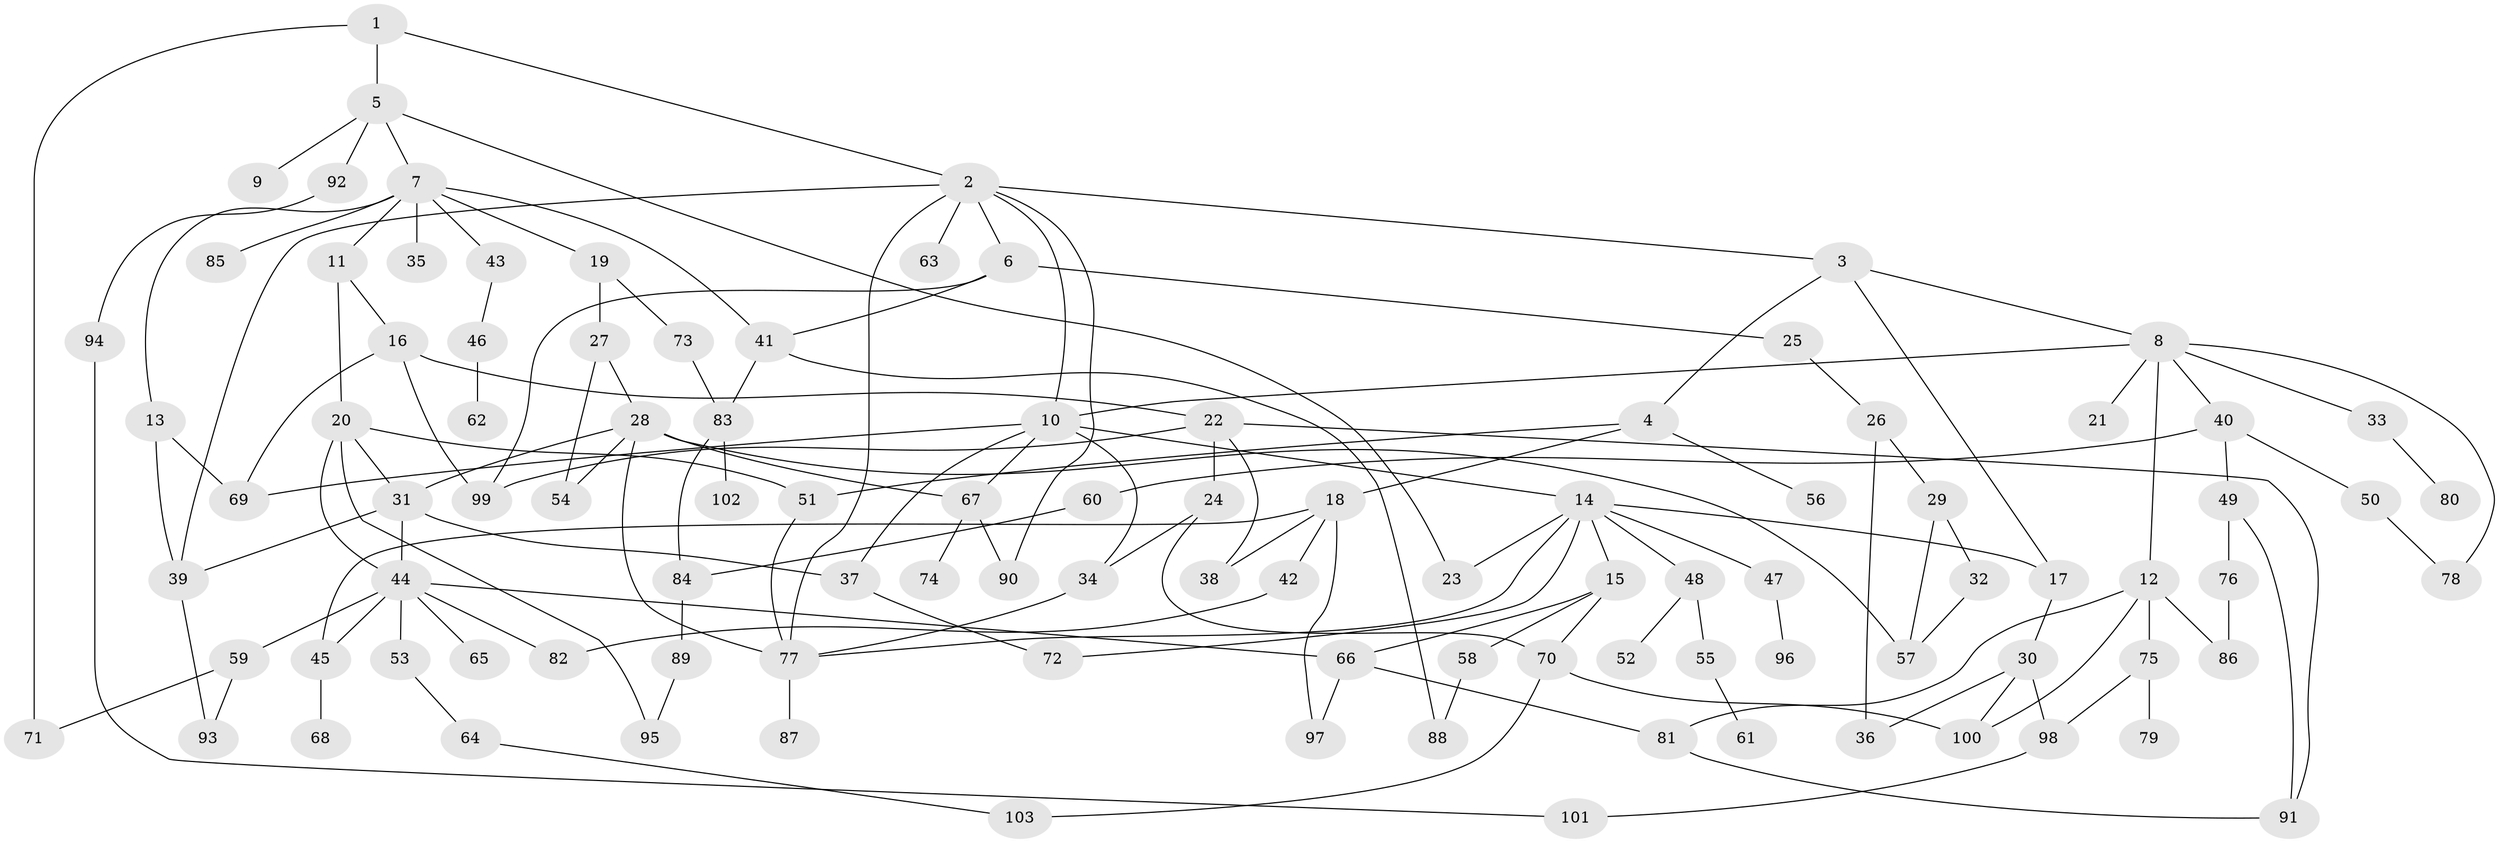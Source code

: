 // Generated by graph-tools (version 1.1) at 2025/01/03/09/25 03:01:12]
// undirected, 103 vertices, 150 edges
graph export_dot {
graph [start="1"]
  node [color=gray90,style=filled];
  1;
  2;
  3;
  4;
  5;
  6;
  7;
  8;
  9;
  10;
  11;
  12;
  13;
  14;
  15;
  16;
  17;
  18;
  19;
  20;
  21;
  22;
  23;
  24;
  25;
  26;
  27;
  28;
  29;
  30;
  31;
  32;
  33;
  34;
  35;
  36;
  37;
  38;
  39;
  40;
  41;
  42;
  43;
  44;
  45;
  46;
  47;
  48;
  49;
  50;
  51;
  52;
  53;
  54;
  55;
  56;
  57;
  58;
  59;
  60;
  61;
  62;
  63;
  64;
  65;
  66;
  67;
  68;
  69;
  70;
  71;
  72;
  73;
  74;
  75;
  76;
  77;
  78;
  79;
  80;
  81;
  82;
  83;
  84;
  85;
  86;
  87;
  88;
  89;
  90;
  91;
  92;
  93;
  94;
  95;
  96;
  97;
  98;
  99;
  100;
  101;
  102;
  103;
  1 -- 2;
  1 -- 5;
  1 -- 71;
  2 -- 3;
  2 -- 6;
  2 -- 10;
  2 -- 39;
  2 -- 63;
  2 -- 90;
  2 -- 77;
  3 -- 4;
  3 -- 8;
  3 -- 17;
  4 -- 18;
  4 -- 56;
  4 -- 51;
  5 -- 7;
  5 -- 9;
  5 -- 23;
  5 -- 92;
  6 -- 25;
  6 -- 41;
  6 -- 99;
  7 -- 11;
  7 -- 13;
  7 -- 19;
  7 -- 35;
  7 -- 43;
  7 -- 85;
  7 -- 41;
  8 -- 12;
  8 -- 21;
  8 -- 33;
  8 -- 40;
  8 -- 10;
  8 -- 78;
  10 -- 14;
  10 -- 34;
  10 -- 37;
  10 -- 67;
  10 -- 69;
  11 -- 16;
  11 -- 20;
  12 -- 75;
  12 -- 81;
  12 -- 86;
  12 -- 100;
  13 -- 39;
  13 -- 69;
  14 -- 15;
  14 -- 47;
  14 -- 48;
  14 -- 77;
  14 -- 17;
  14 -- 23;
  14 -- 72;
  15 -- 58;
  15 -- 66;
  15 -- 70;
  16 -- 22;
  16 -- 99;
  16 -- 69;
  17 -- 30;
  18 -- 38;
  18 -- 42;
  18 -- 45;
  18 -- 97;
  19 -- 27;
  19 -- 73;
  20 -- 31;
  20 -- 44;
  20 -- 51;
  20 -- 95;
  22 -- 24;
  22 -- 99;
  22 -- 91;
  22 -- 38;
  24 -- 70;
  24 -- 34;
  25 -- 26;
  26 -- 29;
  26 -- 36;
  27 -- 28;
  27 -- 54;
  28 -- 57;
  28 -- 67;
  28 -- 77;
  28 -- 54;
  28 -- 31;
  29 -- 32;
  29 -- 57;
  30 -- 36;
  30 -- 100;
  30 -- 98;
  31 -- 39;
  31 -- 37;
  31 -- 44;
  32 -- 57;
  33 -- 80;
  34 -- 77;
  37 -- 72;
  39 -- 93;
  40 -- 49;
  40 -- 50;
  40 -- 60;
  41 -- 88;
  41 -- 83;
  42 -- 82;
  43 -- 46;
  44 -- 45;
  44 -- 53;
  44 -- 59;
  44 -- 65;
  44 -- 82;
  44 -- 66;
  45 -- 68;
  46 -- 62;
  47 -- 96;
  48 -- 52;
  48 -- 55;
  49 -- 76;
  49 -- 91;
  50 -- 78;
  51 -- 77;
  53 -- 64;
  55 -- 61;
  58 -- 88;
  59 -- 71;
  59 -- 93;
  60 -- 84;
  64 -- 103;
  66 -- 97;
  66 -- 81;
  67 -- 74;
  67 -- 90;
  70 -- 100;
  70 -- 103;
  73 -- 83;
  75 -- 79;
  75 -- 98;
  76 -- 86;
  77 -- 87;
  81 -- 91;
  83 -- 84;
  83 -- 102;
  84 -- 89;
  89 -- 95;
  92 -- 94;
  94 -- 101;
  98 -- 101;
}
